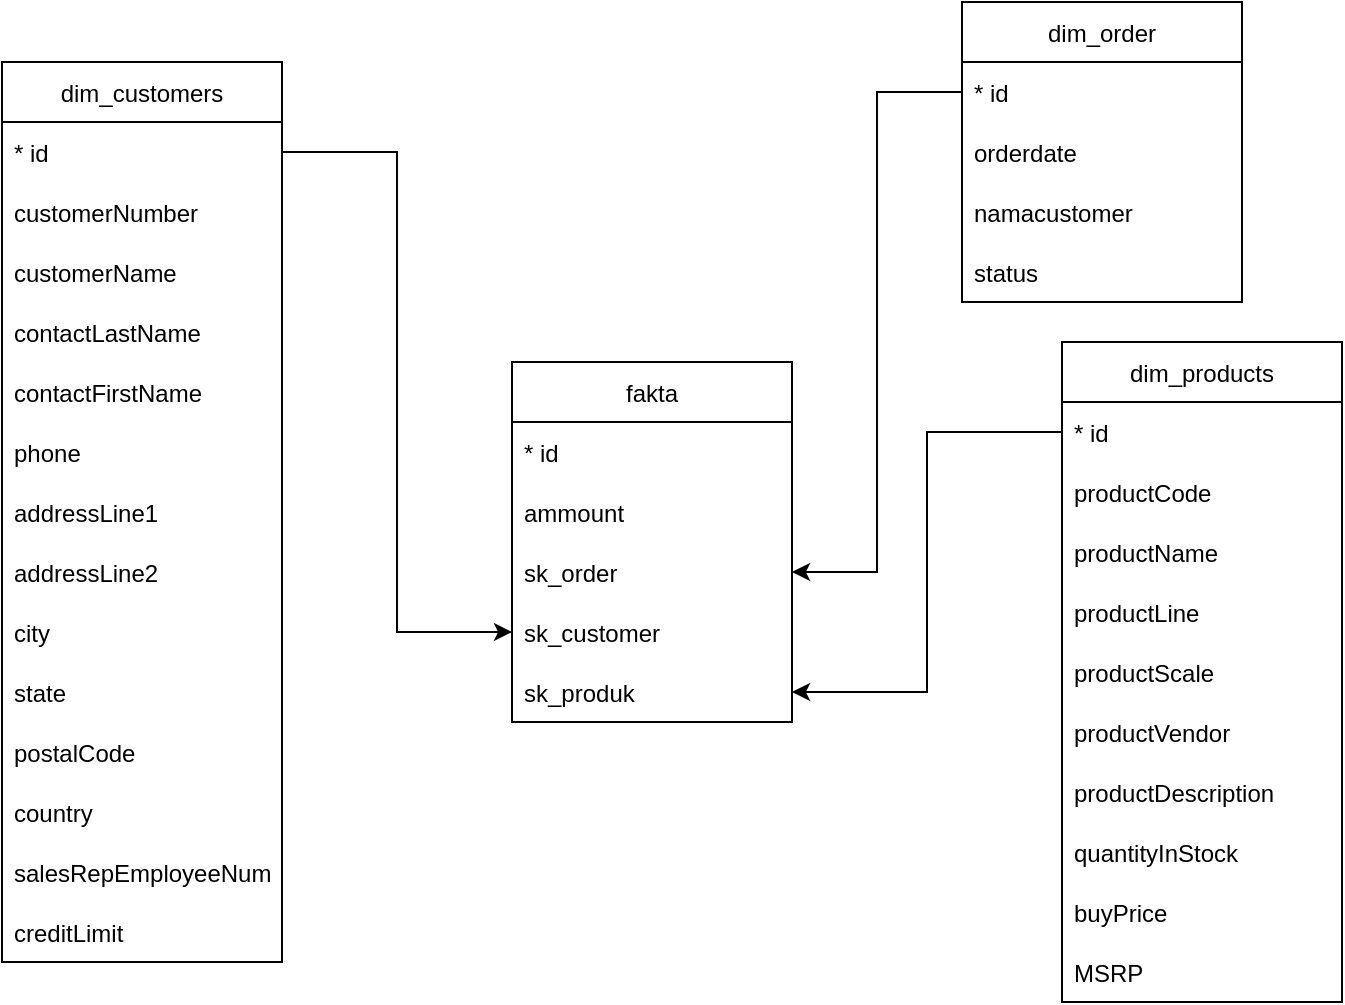 <mxfile version="15.9.1" type="github">
  <diagram id="nWDuDZl1SljYZ4Zka8lv" name="Page-1">
    <mxGraphModel dx="868" dy="482" grid="1" gridSize="10" guides="1" tooltips="1" connect="1" arrows="1" fold="1" page="1" pageScale="1" pageWidth="850" pageHeight="1100" math="0" shadow="0">
      <root>
        <mxCell id="0" />
        <mxCell id="1" parent="0" />
        <mxCell id="Bkalk9FiF_ovjw5GP22--5" value="fakta" style="swimlane;fontStyle=0;childLayout=stackLayout;horizontal=1;startSize=30;horizontalStack=0;resizeParent=1;resizeParentMax=0;resizeLast=0;collapsible=1;marginBottom=0;" parent="1" vertex="1">
          <mxGeometry x="355" y="190" width="140" height="180" as="geometry" />
        </mxCell>
        <mxCell id="Bkalk9FiF_ovjw5GP22--6" value="* id" style="text;strokeColor=none;fillColor=none;align=left;verticalAlign=middle;spacingLeft=4;spacingRight=4;overflow=hidden;points=[[0,0.5],[1,0.5]];portConstraint=eastwest;rotatable=0;" parent="Bkalk9FiF_ovjw5GP22--5" vertex="1">
          <mxGeometry y="30" width="140" height="30" as="geometry" />
        </mxCell>
        <mxCell id="Bkalk9FiF_ovjw5GP22--7" value="ammount" style="text;strokeColor=none;fillColor=none;align=left;verticalAlign=middle;spacingLeft=4;spacingRight=4;overflow=hidden;points=[[0,0.5],[1,0.5]];portConstraint=eastwest;rotatable=0;" parent="Bkalk9FiF_ovjw5GP22--5" vertex="1">
          <mxGeometry y="60" width="140" height="30" as="geometry" />
        </mxCell>
        <mxCell id="Bkalk9FiF_ovjw5GP22--8" value="sk_order" style="text;strokeColor=none;fillColor=none;align=left;verticalAlign=middle;spacingLeft=4;spacingRight=4;overflow=hidden;points=[[0,0.5],[1,0.5]];portConstraint=eastwest;rotatable=0;" parent="Bkalk9FiF_ovjw5GP22--5" vertex="1">
          <mxGeometry y="90" width="140" height="30" as="geometry" />
        </mxCell>
        <mxCell id="Bkalk9FiF_ovjw5GP22--22" value="sk_customer" style="text;strokeColor=none;fillColor=none;align=left;verticalAlign=middle;spacingLeft=4;spacingRight=4;overflow=hidden;points=[[0,0.5],[1,0.5]];portConstraint=eastwest;rotatable=0;" parent="Bkalk9FiF_ovjw5GP22--5" vertex="1">
          <mxGeometry y="120" width="140" height="30" as="geometry" />
        </mxCell>
        <mxCell id="Bkalk9FiF_ovjw5GP22--23" value="sk_produk" style="text;strokeColor=none;fillColor=none;align=left;verticalAlign=middle;spacingLeft=4;spacingRight=4;overflow=hidden;points=[[0,0.5],[1,0.5]];portConstraint=eastwest;rotatable=0;" parent="Bkalk9FiF_ovjw5GP22--5" vertex="1">
          <mxGeometry y="150" width="140" height="30" as="geometry" />
        </mxCell>
        <mxCell id="Bkalk9FiF_ovjw5GP22--13" value="dim_products" style="swimlane;fontStyle=0;childLayout=stackLayout;horizontal=1;startSize=30;horizontalStack=0;resizeParent=1;resizeParentMax=0;resizeLast=0;collapsible=1;marginBottom=0;" parent="1" vertex="1">
          <mxGeometry x="630" y="180" width="140" height="330" as="geometry" />
        </mxCell>
        <mxCell id="aRnqDgSRts9EQ56h-Oby-12" value="* id" style="text;strokeColor=none;fillColor=none;align=left;verticalAlign=middle;spacingLeft=4;spacingRight=4;overflow=hidden;points=[[0,0.5],[1,0.5]];portConstraint=eastwest;rotatable=0;" vertex="1" parent="Bkalk9FiF_ovjw5GP22--13">
          <mxGeometry y="30" width="140" height="30" as="geometry" />
        </mxCell>
        <mxCell id="Bkalk9FiF_ovjw5GP22--14" value="productCode" style="text;strokeColor=none;fillColor=none;align=left;verticalAlign=middle;spacingLeft=4;spacingRight=4;overflow=hidden;points=[[0,0.5],[1,0.5]];portConstraint=eastwest;rotatable=0;" parent="Bkalk9FiF_ovjw5GP22--13" vertex="1">
          <mxGeometry y="60" width="140" height="30" as="geometry" />
        </mxCell>
        <mxCell id="Bkalk9FiF_ovjw5GP22--15" value="productName" style="text;strokeColor=none;fillColor=none;align=left;verticalAlign=middle;spacingLeft=4;spacingRight=4;overflow=hidden;points=[[0,0.5],[1,0.5]];portConstraint=eastwest;rotatable=0;" parent="Bkalk9FiF_ovjw5GP22--13" vertex="1">
          <mxGeometry y="90" width="140" height="30" as="geometry" />
        </mxCell>
        <mxCell id="Bkalk9FiF_ovjw5GP22--16" value="productLine" style="text;strokeColor=none;fillColor=none;align=left;verticalAlign=middle;spacingLeft=4;spacingRight=4;overflow=hidden;points=[[0,0.5],[1,0.5]];portConstraint=eastwest;rotatable=0;" parent="Bkalk9FiF_ovjw5GP22--13" vertex="1">
          <mxGeometry y="120" width="140" height="30" as="geometry" />
        </mxCell>
        <mxCell id="Bkalk9FiF_ovjw5GP22--25" value="productScale" style="text;strokeColor=none;fillColor=none;align=left;verticalAlign=middle;spacingLeft=4;spacingRight=4;overflow=hidden;points=[[0,0.5],[1,0.5]];portConstraint=eastwest;rotatable=0;" parent="Bkalk9FiF_ovjw5GP22--13" vertex="1">
          <mxGeometry y="150" width="140" height="30" as="geometry" />
        </mxCell>
        <mxCell id="Bkalk9FiF_ovjw5GP22--27" value="productVendor" style="text;strokeColor=none;fillColor=none;align=left;verticalAlign=middle;spacingLeft=4;spacingRight=4;overflow=hidden;points=[[0,0.5],[1,0.5]];portConstraint=eastwest;rotatable=0;" parent="Bkalk9FiF_ovjw5GP22--13" vertex="1">
          <mxGeometry y="180" width="140" height="30" as="geometry" />
        </mxCell>
        <mxCell id="Bkalk9FiF_ovjw5GP22--26" value="productDescription" style="text;strokeColor=none;fillColor=none;align=left;verticalAlign=middle;spacingLeft=4;spacingRight=4;overflow=hidden;points=[[0,0.5],[1,0.5]];portConstraint=eastwest;rotatable=0;" parent="Bkalk9FiF_ovjw5GP22--13" vertex="1">
          <mxGeometry y="210" width="140" height="30" as="geometry" />
        </mxCell>
        <mxCell id="Bkalk9FiF_ovjw5GP22--28" value="quantityInStock" style="text;strokeColor=none;fillColor=none;align=left;verticalAlign=middle;spacingLeft=4;spacingRight=4;overflow=hidden;points=[[0,0.5],[1,0.5]];portConstraint=eastwest;rotatable=0;" parent="Bkalk9FiF_ovjw5GP22--13" vertex="1">
          <mxGeometry y="240" width="140" height="30" as="geometry" />
        </mxCell>
        <mxCell id="Bkalk9FiF_ovjw5GP22--29" value="buyPrice" style="text;strokeColor=none;fillColor=none;align=left;verticalAlign=middle;spacingLeft=4;spacingRight=4;overflow=hidden;points=[[0,0.5],[1,0.5]];portConstraint=eastwest;rotatable=0;" parent="Bkalk9FiF_ovjw5GP22--13" vertex="1">
          <mxGeometry y="270" width="140" height="30" as="geometry" />
        </mxCell>
        <mxCell id="Bkalk9FiF_ovjw5GP22--30" value="MSRP" style="text;strokeColor=none;fillColor=none;align=left;verticalAlign=middle;spacingLeft=4;spacingRight=4;overflow=hidden;points=[[0,0.5],[1,0.5]];portConstraint=eastwest;rotatable=0;" parent="Bkalk9FiF_ovjw5GP22--13" vertex="1">
          <mxGeometry y="300" width="140" height="30" as="geometry" />
        </mxCell>
        <mxCell id="Bkalk9FiF_ovjw5GP22--17" value="dim_customers" style="swimlane;fontStyle=0;childLayout=stackLayout;horizontal=1;startSize=30;horizontalStack=0;resizeParent=1;resizeParentMax=0;resizeLast=0;collapsible=1;marginBottom=0;" parent="1" vertex="1">
          <mxGeometry x="100" y="40" width="140" height="450" as="geometry" />
        </mxCell>
        <mxCell id="aRnqDgSRts9EQ56h-Oby-13" value="* id" style="text;strokeColor=none;fillColor=none;align=left;verticalAlign=middle;spacingLeft=4;spacingRight=4;overflow=hidden;points=[[0,0.5],[1,0.5]];portConstraint=eastwest;rotatable=0;" vertex="1" parent="Bkalk9FiF_ovjw5GP22--17">
          <mxGeometry y="30" width="140" height="30" as="geometry" />
        </mxCell>
        <mxCell id="Bkalk9FiF_ovjw5GP22--18" value="customerNumber" style="text;strokeColor=none;fillColor=none;align=left;verticalAlign=middle;spacingLeft=4;spacingRight=4;overflow=hidden;points=[[0,0.5],[1,0.5]];portConstraint=eastwest;rotatable=0;" parent="Bkalk9FiF_ovjw5GP22--17" vertex="1">
          <mxGeometry y="60" width="140" height="30" as="geometry" />
        </mxCell>
        <mxCell id="Bkalk9FiF_ovjw5GP22--19" value="customerName" style="text;strokeColor=none;fillColor=none;align=left;verticalAlign=middle;spacingLeft=4;spacingRight=4;overflow=hidden;points=[[0,0.5],[1,0.5]];portConstraint=eastwest;rotatable=0;" parent="Bkalk9FiF_ovjw5GP22--17" vertex="1">
          <mxGeometry y="90" width="140" height="30" as="geometry" />
        </mxCell>
        <mxCell id="Bkalk9FiF_ovjw5GP22--20" value="contactLastName" style="text;strokeColor=none;fillColor=none;align=left;verticalAlign=middle;spacingLeft=4;spacingRight=4;overflow=hidden;points=[[0,0.5],[1,0.5]];portConstraint=eastwest;rotatable=0;" parent="Bkalk9FiF_ovjw5GP22--17" vertex="1">
          <mxGeometry y="120" width="140" height="30" as="geometry" />
        </mxCell>
        <mxCell id="aRnqDgSRts9EQ56h-Oby-1" value="contactFirstName" style="text;strokeColor=none;fillColor=none;align=left;verticalAlign=middle;spacingLeft=4;spacingRight=4;overflow=hidden;points=[[0,0.5],[1,0.5]];portConstraint=eastwest;rotatable=0;" vertex="1" parent="Bkalk9FiF_ovjw5GP22--17">
          <mxGeometry y="150" width="140" height="30" as="geometry" />
        </mxCell>
        <mxCell id="aRnqDgSRts9EQ56h-Oby-2" value="phone" style="text;strokeColor=none;fillColor=none;align=left;verticalAlign=middle;spacingLeft=4;spacingRight=4;overflow=hidden;points=[[0,0.5],[1,0.5]];portConstraint=eastwest;rotatable=0;" vertex="1" parent="Bkalk9FiF_ovjw5GP22--17">
          <mxGeometry y="180" width="140" height="30" as="geometry" />
        </mxCell>
        <mxCell id="aRnqDgSRts9EQ56h-Oby-3" value="addressLine1" style="text;strokeColor=none;fillColor=none;align=left;verticalAlign=middle;spacingLeft=4;spacingRight=4;overflow=hidden;points=[[0,0.5],[1,0.5]];portConstraint=eastwest;rotatable=0;" vertex="1" parent="Bkalk9FiF_ovjw5GP22--17">
          <mxGeometry y="210" width="140" height="30" as="geometry" />
        </mxCell>
        <mxCell id="aRnqDgSRts9EQ56h-Oby-4" value="addressLine2" style="text;strokeColor=none;fillColor=none;align=left;verticalAlign=middle;spacingLeft=4;spacingRight=4;overflow=hidden;points=[[0,0.5],[1,0.5]];portConstraint=eastwest;rotatable=0;" vertex="1" parent="Bkalk9FiF_ovjw5GP22--17">
          <mxGeometry y="240" width="140" height="30" as="geometry" />
        </mxCell>
        <mxCell id="aRnqDgSRts9EQ56h-Oby-6" value="city" style="text;strokeColor=none;fillColor=none;align=left;verticalAlign=middle;spacingLeft=4;spacingRight=4;overflow=hidden;points=[[0,0.5],[1,0.5]];portConstraint=eastwest;rotatable=0;" vertex="1" parent="Bkalk9FiF_ovjw5GP22--17">
          <mxGeometry y="270" width="140" height="30" as="geometry" />
        </mxCell>
        <mxCell id="aRnqDgSRts9EQ56h-Oby-5" value="state" style="text;strokeColor=none;fillColor=none;align=left;verticalAlign=middle;spacingLeft=4;spacingRight=4;overflow=hidden;points=[[0,0.5],[1,0.5]];portConstraint=eastwest;rotatable=0;" vertex="1" parent="Bkalk9FiF_ovjw5GP22--17">
          <mxGeometry y="300" width="140" height="30" as="geometry" />
        </mxCell>
        <mxCell id="aRnqDgSRts9EQ56h-Oby-7" value="postalCode" style="text;strokeColor=none;fillColor=none;align=left;verticalAlign=middle;spacingLeft=4;spacingRight=4;overflow=hidden;points=[[0,0.5],[1,0.5]];portConstraint=eastwest;rotatable=0;" vertex="1" parent="Bkalk9FiF_ovjw5GP22--17">
          <mxGeometry y="330" width="140" height="30" as="geometry" />
        </mxCell>
        <mxCell id="aRnqDgSRts9EQ56h-Oby-9" value="country" style="text;strokeColor=none;fillColor=none;align=left;verticalAlign=middle;spacingLeft=4;spacingRight=4;overflow=hidden;points=[[0,0.5],[1,0.5]];portConstraint=eastwest;rotatable=0;" vertex="1" parent="Bkalk9FiF_ovjw5GP22--17">
          <mxGeometry y="360" width="140" height="30" as="geometry" />
        </mxCell>
        <mxCell id="aRnqDgSRts9EQ56h-Oby-8" value="salesRepEmployeeNumber" style="text;strokeColor=none;fillColor=none;align=left;verticalAlign=middle;spacingLeft=4;spacingRight=4;overflow=hidden;points=[[0,0.5],[1,0.5]];portConstraint=eastwest;rotatable=0;" vertex="1" parent="Bkalk9FiF_ovjw5GP22--17">
          <mxGeometry y="390" width="140" height="30" as="geometry" />
        </mxCell>
        <mxCell id="aRnqDgSRts9EQ56h-Oby-10" value="creditLimit" style="text;strokeColor=none;fillColor=none;align=left;verticalAlign=middle;spacingLeft=4;spacingRight=4;overflow=hidden;points=[[0,0.5],[1,0.5]];portConstraint=eastwest;rotatable=0;" vertex="1" parent="Bkalk9FiF_ovjw5GP22--17">
          <mxGeometry y="420" width="140" height="30" as="geometry" />
        </mxCell>
        <mxCell id="Bkalk9FiF_ovjw5GP22--9" value="dim_order" style="swimlane;fontStyle=0;childLayout=stackLayout;horizontal=1;startSize=30;horizontalStack=0;resizeParent=1;resizeParentMax=0;resizeLast=0;collapsible=1;marginBottom=0;" parent="1" vertex="1">
          <mxGeometry x="580" y="10" width="140" height="150" as="geometry" />
        </mxCell>
        <mxCell id="Bkalk9FiF_ovjw5GP22--10" value="* id" style="text;strokeColor=none;fillColor=none;align=left;verticalAlign=middle;spacingLeft=4;spacingRight=4;overflow=hidden;points=[[0,0.5],[1,0.5]];portConstraint=eastwest;rotatable=0;" parent="Bkalk9FiF_ovjw5GP22--9" vertex="1">
          <mxGeometry y="30" width="140" height="30" as="geometry" />
        </mxCell>
        <mxCell id="Bkalk9FiF_ovjw5GP22--11" value="orderdate" style="text;strokeColor=none;fillColor=none;align=left;verticalAlign=middle;spacingLeft=4;spacingRight=4;overflow=hidden;points=[[0,0.5],[1,0.5]];portConstraint=eastwest;rotatable=0;" parent="Bkalk9FiF_ovjw5GP22--9" vertex="1">
          <mxGeometry y="60" width="140" height="30" as="geometry" />
        </mxCell>
        <mxCell id="Bkalk9FiF_ovjw5GP22--12" value="namacustomer" style="text;strokeColor=none;fillColor=none;align=left;verticalAlign=middle;spacingLeft=4;spacingRight=4;overflow=hidden;points=[[0,0.5],[1,0.5]];portConstraint=eastwest;rotatable=0;" parent="Bkalk9FiF_ovjw5GP22--9" vertex="1">
          <mxGeometry y="90" width="140" height="30" as="geometry" />
        </mxCell>
        <mxCell id="Bkalk9FiF_ovjw5GP22--24" value="status" style="text;strokeColor=none;fillColor=none;align=left;verticalAlign=middle;spacingLeft=4;spacingRight=4;overflow=hidden;points=[[0,0.5],[1,0.5]];portConstraint=eastwest;rotatable=0;" parent="Bkalk9FiF_ovjw5GP22--9" vertex="1">
          <mxGeometry y="120" width="140" height="30" as="geometry" />
        </mxCell>
        <mxCell id="aRnqDgSRts9EQ56h-Oby-14" style="edgeStyle=orthogonalEdgeStyle;rounded=0;orthogonalLoop=1;jettySize=auto;html=1;entryX=0;entryY=0.5;entryDx=0;entryDy=0;" edge="1" parent="1" source="aRnqDgSRts9EQ56h-Oby-13" target="Bkalk9FiF_ovjw5GP22--22">
          <mxGeometry relative="1" as="geometry">
            <mxPoint x="340" y="390" as="targetPoint" />
          </mxGeometry>
        </mxCell>
        <mxCell id="aRnqDgSRts9EQ56h-Oby-15" style="edgeStyle=orthogonalEdgeStyle;rounded=0;orthogonalLoop=1;jettySize=auto;html=1;exitX=0;exitY=0.5;exitDx=0;exitDy=0;entryX=1;entryY=0.5;entryDx=0;entryDy=0;" edge="1" parent="1" source="aRnqDgSRts9EQ56h-Oby-12" target="Bkalk9FiF_ovjw5GP22--23">
          <mxGeometry relative="1" as="geometry" />
        </mxCell>
        <mxCell id="aRnqDgSRts9EQ56h-Oby-16" style="edgeStyle=orthogonalEdgeStyle;rounded=0;orthogonalLoop=1;jettySize=auto;html=1;entryX=1;entryY=0.5;entryDx=0;entryDy=0;" edge="1" parent="1" source="Bkalk9FiF_ovjw5GP22--10" target="Bkalk9FiF_ovjw5GP22--8">
          <mxGeometry relative="1" as="geometry" />
        </mxCell>
      </root>
    </mxGraphModel>
  </diagram>
</mxfile>
